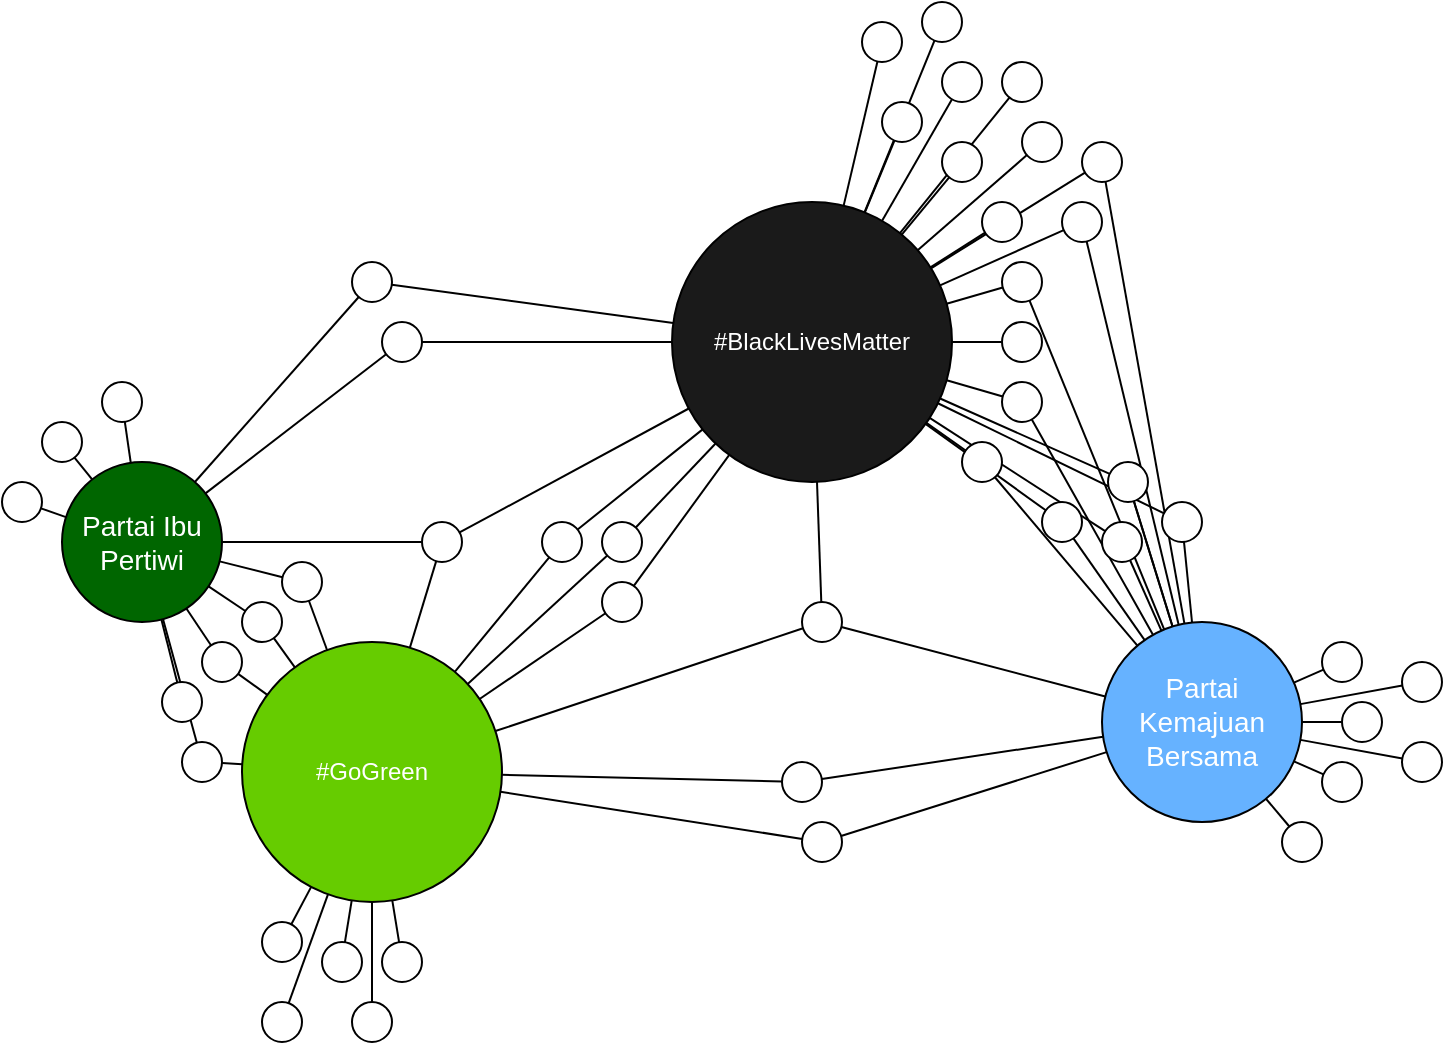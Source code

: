 <mxfile version="13.6.4" type="device"><diagram id="z-WrJVl-B2EM4pghgglD" name="Page-1"><mxGraphModel dx="1221" dy="742" grid="1" gridSize="10" guides="1" tooltips="1" connect="1" arrows="1" fold="1" page="1" pageScale="1" pageWidth="850" pageHeight="1100" math="0" shadow="0"><root><mxCell id="0"/><mxCell id="1" parent="0"/><mxCell id="Z5j9bU5XBz9wau2vtjXD-101" value="" style="endArrow=none;html=1;fontColor=#FFFFFF;fontStyle=1;" edge="1" parent="1" source="Z5j9bU5XBz9wau2vtjXD-95" target="Z5j9bU5XBz9wau2vtjXD-28"><mxGeometry width="50" height="50" relative="1" as="geometry"><mxPoint x="209.991" y="430.416" as="sourcePoint"/><mxPoint x="220.112" y="431.183" as="targetPoint"/></mxGeometry></mxCell><mxCell id="Z5j9bU5XBz9wau2vtjXD-78" value="" style="endArrow=none;html=1;fontColor=#FFFFFF;" edge="1" parent="1" source="Z5j9bU5XBz9wau2vtjXD-65" target="Z5j9bU5XBz9wau2vtjXD-1"><mxGeometry width="50" height="50" relative="1" as="geometry"><mxPoint x="710" y="270" as="sourcePoint"/><mxPoint x="760" y="220" as="targetPoint"/></mxGeometry></mxCell><mxCell id="Z5j9bU5XBz9wau2vtjXD-72" value="" style="endArrow=none;html=1;fontColor=#FFFFFF;fontStyle=1" edge="1" parent="1" source="Z5j9bU5XBz9wau2vtjXD-29" target="Z5j9bU5XBz9wau2vtjXD-70"><mxGeometry width="50" height="50" relative="1" as="geometry"><mxPoint x="426.097" y="322.074" as="sourcePoint"/><mxPoint x="462.199" y="275.39" as="targetPoint"/></mxGeometry></mxCell><mxCell id="Z5j9bU5XBz9wau2vtjXD-67" value="" style="endArrow=none;html=1;fontColor=#FFFFFF;" edge="1" parent="1" source="Z5j9bU5XBz9wau2vtjXD-1" target="Z5j9bU5XBz9wau2vtjXD-50"><mxGeometry width="50" height="50" relative="1" as="geometry"><mxPoint x="720" y="230" as="sourcePoint"/><mxPoint x="770" y="180" as="targetPoint"/></mxGeometry></mxCell><mxCell id="Z5j9bU5XBz9wau2vtjXD-48" value="" style="endArrow=none;html=1;fontColor=#FFFFFF;" edge="1" parent="1" source="Z5j9bU5XBz9wau2vtjXD-1" target="Z5j9bU5XBz9wau2vtjXD-47"><mxGeometry width="50" height="50" relative="1" as="geometry"><mxPoint x="568.982" y="248.396" as="sourcePoint"/><mxPoint x="653.862" y="285.939" as="targetPoint"/></mxGeometry></mxCell><mxCell id="Z5j9bU5XBz9wau2vtjXD-46" value="" style="endArrow=none;html=1;fontColor=#FFFFFF;" edge="1" parent="1" source="Z5j9bU5XBz9wau2vtjXD-17" target="Z5j9bU5XBz9wau2vtjXD-27"><mxGeometry width="50" height="50" relative="1" as="geometry"><mxPoint x="730" y="230" as="sourcePoint"/><mxPoint x="780" y="180" as="targetPoint"/></mxGeometry></mxCell><mxCell id="Z5j9bU5XBz9wau2vtjXD-45" value="" style="endArrow=none;html=1;fontColor=#FFFFFF;" edge="1" parent="1" source="Z5j9bU5XBz9wau2vtjXD-21" target="Z5j9bU5XBz9wau2vtjXD-27"><mxGeometry width="50" height="50" relative="1" as="geometry"><mxPoint x="690" y="250" as="sourcePoint"/><mxPoint x="740" y="200" as="targetPoint"/></mxGeometry></mxCell><mxCell id="Z5j9bU5XBz9wau2vtjXD-43" value="" style="endArrow=none;html=1;fontColor=#FFFFFF;" edge="1" parent="1" source="Z5j9bU5XBz9wau2vtjXD-39" target="Z5j9bU5XBz9wau2vtjXD-27"><mxGeometry width="50" height="50" relative="1" as="geometry"><mxPoint x="653.786" y="299.255" as="sourcePoint"/><mxPoint x="680.769" y="363.846" as="targetPoint"/></mxGeometry></mxCell><mxCell id="Z5j9bU5XBz9wau2vtjXD-26" value="" style="endArrow=none;html=1;fontColor=#FFFFFF;" edge="1" parent="1" source="Z5j9bU5XBz9wau2vtjXD-1" target="Z5j9bU5XBz9wau2vtjXD-25"><mxGeometry width="50" height="50" relative="1" as="geometry"><mxPoint x="520.862" y="151.821" as="sourcePoint"/><mxPoint x="537.732" y="79.74" as="targetPoint"/></mxGeometry></mxCell><mxCell id="Z5j9bU5XBz9wau2vtjXD-22" value="" style="endArrow=none;html=1;fontColor=#FFFFFF;" edge="1" parent="1" source="Z5j9bU5XBz9wau2vtjXD-1" target="Z5j9bU5XBz9wau2vtjXD-21"><mxGeometry width="50" height="50" relative="1" as="geometry"><mxPoint x="548.978" y="165.539" as="sourcePoint"/><mxPoint x="603.724" y="97.785" as="targetPoint"/></mxGeometry></mxCell><mxCell id="Z5j9bU5XBz9wau2vtjXD-20" value="" style="endArrow=none;html=1;fontColor=#FFFFFF;" edge="1" parent="1" source="Z5j9bU5XBz9wau2vtjXD-1" target="Z5j9bU5XBz9wau2vtjXD-19"><mxGeometry width="50" height="50" relative="1" as="geometry"><mxPoint x="549.813" y="166.225" as="sourcePoint"/><mxPoint x="573.593" y="137.678" as="targetPoint"/></mxGeometry></mxCell><mxCell id="Z5j9bU5XBz9wau2vtjXD-1" value="#BlackLivesMatter" style="ellipse;whiteSpace=wrap;html=1;aspect=fixed;fontColor=#FFFFFF;fillColor=#1A1A1A;" vertex="1" parent="1"><mxGeometry x="425" y="140" width="140" height="140" as="geometry"/></mxCell><mxCell id="Z5j9bU5XBz9wau2vtjXD-2" value="" style="ellipse;whiteSpace=wrap;html=1;aspect=fixed;fontColor=#FFFFFF;fillColor=#FFFFFF;" vertex="1" parent="1"><mxGeometry x="530" y="90" width="20" height="20" as="geometry"/></mxCell><mxCell id="Z5j9bU5XBz9wau2vtjXD-5" value="" style="endArrow=none;html=1;fontColor=#FFFFFF;" edge="1" parent="1" source="Z5j9bU5XBz9wau2vtjXD-1" target="Z5j9bU5XBz9wau2vtjXD-2"><mxGeometry width="50" height="50" relative="1" as="geometry"><mxPoint x="170" y="240" as="sourcePoint"/><mxPoint x="220" y="190" as="targetPoint"/></mxGeometry></mxCell><mxCell id="Z5j9bU5XBz9wau2vtjXD-7" value="" style="ellipse;whiteSpace=wrap;html=1;aspect=fixed;fontColor=#FFFFFF;fillColor=#FFFFFF;" vertex="1" parent="1"><mxGeometry x="560" y="110" width="20" height="20" as="geometry"/></mxCell><mxCell id="Z5j9bU5XBz9wau2vtjXD-8" value="" style="endArrow=none;html=1;fontColor=#FFFFFF;" edge="1" parent="1" source="Z5j9bU5XBz9wau2vtjXD-1" target="Z5j9bU5XBz9wau2vtjXD-7"><mxGeometry width="50" height="50" relative="1" as="geometry"><mxPoint x="420" y="120" as="sourcePoint"/><mxPoint x="470" y="70" as="targetPoint"/></mxGeometry></mxCell><mxCell id="Z5j9bU5XBz9wau2vtjXD-9" value="" style="ellipse;whiteSpace=wrap;html=1;aspect=fixed;fontColor=#FFFFFF;fillColor=#FFFFFF;" vertex="1" parent="1"><mxGeometry x="580" y="140" width="20" height="20" as="geometry"/></mxCell><mxCell id="Z5j9bU5XBz9wau2vtjXD-10" value="" style="endArrow=none;html=1;fontColor=#FFFFFF;" edge="1" parent="1" source="Z5j9bU5XBz9wau2vtjXD-1" target="Z5j9bU5XBz9wau2vtjXD-9"><mxGeometry width="50" height="50" relative="1" as="geometry"><mxPoint x="547.0" y="164.0" as="sourcePoint"/><mxPoint x="574.007" y="128.005" as="targetPoint"/></mxGeometry></mxCell><mxCell id="Z5j9bU5XBz9wau2vtjXD-11" value="" style="ellipse;whiteSpace=wrap;html=1;aspect=fixed;fontColor=#FFFFFF;fillColor=#FFFFFF;" vertex="1" parent="1"><mxGeometry x="590" y="170" width="20" height="20" as="geometry"/></mxCell><mxCell id="Z5j9bU5XBz9wau2vtjXD-12" value="" style="endArrow=none;html=1;fontColor=#FFFFFF;" edge="1" parent="1" source="Z5j9bU5XBz9wau2vtjXD-1" target="Z5j9bU5XBz9wau2vtjXD-11"><mxGeometry width="50" height="50" relative="1" as="geometry"><mxPoint x="561.354" y="178.476" as="sourcePoint"/><mxPoint x="591.942" y="155.922" as="targetPoint"/></mxGeometry></mxCell><mxCell id="Z5j9bU5XBz9wau2vtjXD-13" value="" style="ellipse;whiteSpace=wrap;html=1;aspect=fixed;fontColor=#FFFFFF;fillColor=#FFFFFF;" vertex="1" parent="1"><mxGeometry x="560" y="70" width="20" height="20" as="geometry"/></mxCell><mxCell id="Z5j9bU5XBz9wau2vtjXD-14" value="" style="endArrow=none;html=1;fontColor=#FFFFFF;" edge="1" parent="1" source="Z5j9bU5XBz9wau2vtjXD-1" target="Z5j9bU5XBz9wau2vtjXD-13"><mxGeometry width="50" height="50" relative="1" as="geometry"><mxPoint x="531.504" y="155.212" as="sourcePoint"/><mxPoint x="546.236" y="119.265" as="targetPoint"/></mxGeometry></mxCell><mxCell id="Z5j9bU5XBz9wau2vtjXD-15" value="" style="ellipse;whiteSpace=wrap;html=1;aspect=fixed;fontColor=#FFFFFF;fillColor=#FFFFFF;" vertex="1" parent="1"><mxGeometry x="600" y="100" width="20" height="20" as="geometry"/></mxCell><mxCell id="Z5j9bU5XBz9wau2vtjXD-16" value="" style="endArrow=none;html=1;fontColor=#FFFFFF;" edge="1" parent="1" source="Z5j9bU5XBz9wau2vtjXD-1" target="Z5j9bU5XBz9wau2vtjXD-15"><mxGeometry width="50" height="50" relative="1" as="geometry"><mxPoint x="549.813" y="166.225" as="sourcePoint"/><mxPoint x="573.593" y="137.678" as="targetPoint"/></mxGeometry></mxCell><mxCell id="Z5j9bU5XBz9wau2vtjXD-17" value="" style="ellipse;whiteSpace=wrap;html=1;aspect=fixed;fontColor=#FFFFFF;fillColor=#FFFFFF;" vertex="1" parent="1"><mxGeometry x="620" y="140" width="20" height="20" as="geometry"/></mxCell><mxCell id="Z5j9bU5XBz9wau2vtjXD-18" value="" style="endArrow=none;html=1;fontColor=#FFFFFF;" edge="1" parent="1" source="Z5j9bU5XBz9wau2vtjXD-1" target="Z5j9bU5XBz9wau2vtjXD-17"><mxGeometry width="50" height="50" relative="1" as="geometry"><mxPoint x="557.889" y="174.144" as="sourcePoint"/><mxPoint x="612.458" y="126.566" as="targetPoint"/></mxGeometry></mxCell><mxCell id="Z5j9bU5XBz9wau2vtjXD-19" value="" style="ellipse;whiteSpace=wrap;html=1;aspect=fixed;fontColor=#FFFFFF;fillColor=#FFFFFF;" vertex="1" parent="1"><mxGeometry x="590" y="70" width="20" height="20" as="geometry"/></mxCell><mxCell id="Z5j9bU5XBz9wau2vtjXD-21" value="" style="ellipse;whiteSpace=wrap;html=1;aspect=fixed;fontColor=#FFFFFF;fillColor=#FFFFFF;" vertex="1" parent="1"><mxGeometry x="630" y="110" width="20" height="20" as="geometry"/></mxCell><mxCell id="Z5j9bU5XBz9wau2vtjXD-23" value="" style="ellipse;whiteSpace=wrap;html=1;aspect=fixed;fontColor=#FFFFFF;fillColor=#FFFFFF;" vertex="1" parent="1"><mxGeometry x="520" y="50" width="20" height="20" as="geometry"/></mxCell><mxCell id="Z5j9bU5XBz9wau2vtjXD-24" value="" style="endArrow=none;html=1;fontColor=#FFFFFF;" edge="1" parent="1" source="Z5j9bU5XBz9wau2vtjXD-1" target="Z5j9bU5XBz9wau2vtjXD-23"><mxGeometry width="50" height="50" relative="1" as="geometry"><mxPoint x="531.504" y="155.212" as="sourcePoint"/><mxPoint x="546.236" y="119.265" as="targetPoint"/></mxGeometry></mxCell><mxCell id="Z5j9bU5XBz9wau2vtjXD-25" value="" style="ellipse;whiteSpace=wrap;html=1;aspect=fixed;fontColor=#FFFFFF;fillColor=#FFFFFF;" vertex="1" parent="1"><mxGeometry x="550" y="40" width="20" height="20" as="geometry"/></mxCell><mxCell id="Z5j9bU5XBz9wau2vtjXD-27" value="&lt;font style=&quot;font-size: 14px&quot;&gt;Partai Kemajuan Bersama&lt;/font&gt;" style="ellipse;whiteSpace=wrap;html=1;aspect=fixed;fontColor=#FFFFFF;fillColor=#66B2FF;" vertex="1" parent="1"><mxGeometry x="640" y="350" width="100" height="100" as="geometry"/></mxCell><mxCell id="Z5j9bU5XBz9wau2vtjXD-28" value="&lt;font style=&quot;font-size: 14px&quot;&gt;Partai Ibu Pertiwi&lt;/font&gt;" style="ellipse;whiteSpace=wrap;html=1;aspect=fixed;fontColor=#FFFFFF;fillColor=#006600;" vertex="1" parent="1"><mxGeometry x="120" y="270" width="80" height="80" as="geometry"/></mxCell><mxCell id="Z5j9bU5XBz9wau2vtjXD-29" value="#GoGreen" style="ellipse;whiteSpace=wrap;html=1;aspect=fixed;fontColor=#FFFFFF;fillColor=#66CC00;" vertex="1" parent="1"><mxGeometry x="210" y="360" width="130" height="130" as="geometry"/></mxCell><mxCell id="Z5j9bU5XBz9wau2vtjXD-30" value="" style="ellipse;whiteSpace=wrap;html=1;aspect=fixed;fontColor=#FFFFFF;fillColor=#FFFFFF;" vertex="1" parent="1"><mxGeometry x="590" y="200" width="20" height="20" as="geometry"/></mxCell><mxCell id="Z5j9bU5XBz9wau2vtjXD-32" value="" style="endArrow=none;html=1;fontColor=#FFFFFF;" edge="1" parent="1" source="Z5j9bU5XBz9wau2vtjXD-1" target="Z5j9bU5XBz9wau2vtjXD-30"><mxGeometry width="50" height="50" relative="1" as="geometry"><mxPoint x="568.984" y="191.61" as="sourcePoint"/><mxPoint x="630.862" y="164.061" as="targetPoint"/></mxGeometry></mxCell><mxCell id="Z5j9bU5XBz9wau2vtjXD-33" value="" style="ellipse;whiteSpace=wrap;html=1;aspect=fixed;fontColor=#FFFFFF;fillColor=#FFFFFF;" vertex="1" parent="1"><mxGeometry x="590" y="230" width="20" height="20" as="geometry"/></mxCell><mxCell id="Z5j9bU5XBz9wau2vtjXD-34" value="" style="endArrow=none;html=1;fontColor=#FFFFFF;" edge="1" parent="1" source="Z5j9bU5XBz9wau2vtjXD-1" target="Z5j9bU5XBz9wau2vtjXD-33"><mxGeometry width="50" height="50" relative="1" as="geometry"><mxPoint x="572.395" y="201.082" as="sourcePoint"/><mxPoint x="600.385" y="192.747" as="targetPoint"/></mxGeometry></mxCell><mxCell id="Z5j9bU5XBz9wau2vtjXD-35" value="" style="endArrow=none;html=1;fontColor=#FFFFFF;" edge="1" parent="1" source="Z5j9bU5XBz9wau2vtjXD-27" target="Z5j9bU5XBz9wau2vtjXD-33"><mxGeometry width="50" height="50" relative="1" as="geometry"><mxPoint x="572.395" y="238.918" as="sourcePoint"/><mxPoint x="600.385" y="247.253" as="targetPoint"/></mxGeometry></mxCell><mxCell id="Z5j9bU5XBz9wau2vtjXD-36" value="" style="ellipse;whiteSpace=wrap;html=1;aspect=fixed;fontColor=#FFFFFF;fillColor=#FFFFFF;" vertex="1" parent="1"><mxGeometry x="570" y="260" width="20" height="20" as="geometry"/></mxCell><mxCell id="Z5j9bU5XBz9wau2vtjXD-37" value="" style="endArrow=none;html=1;fontColor=#FFFFFF;" edge="1" parent="1" source="Z5j9bU5XBz9wau2vtjXD-1" target="Z5j9bU5XBz9wau2vtjXD-36"><mxGeometry width="50" height="50" relative="1" as="geometry"><mxPoint x="572.395" y="238.918" as="sourcePoint"/><mxPoint x="600.385" y="247.253" as="targetPoint"/></mxGeometry></mxCell><mxCell id="Z5j9bU5XBz9wau2vtjXD-38" value="" style="endArrow=none;html=1;fontColor=#FFFFFF;" edge="1" parent="1" source="Z5j9bU5XBz9wau2vtjXD-36" target="Z5j9bU5XBz9wau2vtjXD-27"><mxGeometry width="50" height="50" relative="1" as="geometry"><mxPoint x="570" y="300" as="sourcePoint"/><mxPoint x="581.83" y="274.233" as="targetPoint"/></mxGeometry></mxCell><mxCell id="Z5j9bU5XBz9wau2vtjXD-40" value="" style="endArrow=none;html=1;fontColor=#FFFFFF;" edge="1" parent="1" source="Z5j9bU5XBz9wau2vtjXD-1" target="Z5j9bU5XBz9wau2vtjXD-39"><mxGeometry width="50" height="50" relative="1" as="geometry"><mxPoint x="440" y="400" as="sourcePoint"/><mxPoint x="490" y="350" as="targetPoint"/></mxGeometry></mxCell><mxCell id="Z5j9bU5XBz9wau2vtjXD-42" value="" style="endArrow=none;html=1;fontColor=#FFFFFF;" edge="1" parent="1" source="Z5j9bU5XBz9wau2vtjXD-39" target="Z5j9bU5XBz9wau2vtjXD-27"><mxGeometry width="50" height="50" relative="1" as="geometry"><mxPoint x="710" y="330" as="sourcePoint"/><mxPoint x="760" y="280" as="targetPoint"/></mxGeometry></mxCell><mxCell id="Z5j9bU5XBz9wau2vtjXD-39" value="" style="ellipse;whiteSpace=wrap;html=1;aspect=fixed;fontColor=#FFFFFF;fillColor=#FFFFFF;" vertex="1" parent="1"><mxGeometry x="643" y="270" width="20" height="20" as="geometry"/></mxCell><mxCell id="Z5j9bU5XBz9wau2vtjXD-44" value="" style="endArrow=none;html=1;fontColor=#FFFFFF;" edge="1" parent="1" source="Z5j9bU5XBz9wau2vtjXD-11" target="Z5j9bU5XBz9wau2vtjXD-27"><mxGeometry width="50" height="50" relative="1" as="geometry"><mxPoint x="603.783" y="189.257" as="sourcePoint"/><mxPoint x="671.068" y="353.723" as="targetPoint"/></mxGeometry></mxCell><mxCell id="Z5j9bU5XBz9wau2vtjXD-47" value="" style="ellipse;whiteSpace=wrap;html=1;aspect=fixed;fontColor=#FFFFFF;fillColor=#FFFFFF;" vertex="1" parent="1"><mxGeometry x="610" y="290" width="20" height="20" as="geometry"/></mxCell><mxCell id="Z5j9bU5XBz9wau2vtjXD-49" value="" style="endArrow=none;html=1;fontColor=#FFFFFF;" edge="1" parent="1" source="Z5j9bU5XBz9wau2vtjXD-47" target="Z5j9bU5XBz9wau2vtjXD-27"><mxGeometry width="50" height="50" relative="1" as="geometry"><mxPoint x="561.961" y="260.687" as="sourcePoint"/><mxPoint x="621.885" y="304.157" as="targetPoint"/></mxGeometry></mxCell><mxCell id="Z5j9bU5XBz9wau2vtjXD-50" value="" style="ellipse;whiteSpace=wrap;html=1;aspect=fixed;fontColor=#FFFFFF;fillColor=#FFFFFF;" vertex="1" parent="1"><mxGeometry x="640" y="300" width="20" height="20" as="geometry"/></mxCell><mxCell id="Z5j9bU5XBz9wau2vtjXD-51" value="" style="endArrow=none;html=1;fontColor=#FFFFFF;" edge="1" parent="1" source="Z5j9bU5XBz9wau2vtjXD-50" target="Z5j9bU5XBz9wau2vtjXD-27"><mxGeometry width="50" height="50" relative="1" as="geometry"><mxPoint x="651.748" y="139.846" as="sourcePoint"/><mxPoint x="691.21" y="360.779" as="targetPoint"/></mxGeometry></mxCell><mxCell id="Z5j9bU5XBz9wau2vtjXD-53" value="" style="ellipse;whiteSpace=wrap;html=1;aspect=fixed;fontColor=#FFFFFF;fillColor=#FFFFFF;" vertex="1" parent="1"><mxGeometry x="750" y="360" width="20" height="20" as="geometry"/></mxCell><mxCell id="Z5j9bU5XBz9wau2vtjXD-54" value="" style="ellipse;whiteSpace=wrap;html=1;aspect=fixed;fontColor=#FFFFFF;fillColor=#FFFFFF;" vertex="1" parent="1"><mxGeometry x="760" y="390" width="20" height="20" as="geometry"/></mxCell><mxCell id="Z5j9bU5XBz9wau2vtjXD-55" value="" style="ellipse;whiteSpace=wrap;html=1;aspect=fixed;fontColor=#FFFFFF;fillColor=#FFFFFF;" vertex="1" parent="1"><mxGeometry x="750" y="420" width="20" height="20" as="geometry"/></mxCell><mxCell id="Z5j9bU5XBz9wau2vtjXD-56" value="" style="ellipse;whiteSpace=wrap;html=1;aspect=fixed;fontColor=#FFFFFF;fillColor=#FFFFFF;" vertex="1" parent="1"><mxGeometry x="730" y="450" width="20" height="20" as="geometry"/></mxCell><mxCell id="Z5j9bU5XBz9wau2vtjXD-57" value="" style="ellipse;whiteSpace=wrap;html=1;aspect=fixed;fontColor=#FFFFFF;fillColor=#FFFFFF;" vertex="1" parent="1"><mxGeometry x="790" y="370" width="20" height="20" as="geometry"/></mxCell><mxCell id="Z5j9bU5XBz9wau2vtjXD-58" value="" style="ellipse;whiteSpace=wrap;html=1;aspect=fixed;fontColor=#FFFFFF;fillColor=#FFFFFF;" vertex="1" parent="1"><mxGeometry x="790" y="410" width="20" height="20" as="geometry"/></mxCell><mxCell id="Z5j9bU5XBz9wau2vtjXD-59" value="" style="endArrow=none;html=1;fontColor=#FFFFFF;" edge="1" parent="1" source="Z5j9bU5XBz9wau2vtjXD-53" target="Z5j9bU5XBz9wau2vtjXD-27"><mxGeometry width="50" height="50" relative="1" as="geometry"><mxPoint x="743.568" y="357.657" as="sourcePoint"/><mxPoint x="732.009" y="371.589" as="targetPoint"/></mxGeometry></mxCell><mxCell id="Z5j9bU5XBz9wau2vtjXD-60" value="" style="endArrow=none;html=1;fontColor=#FFFFFF;" edge="1" parent="1" source="Z5j9bU5XBz9wau2vtjXD-54" target="Z5j9bU5XBz9wau2vtjXD-27"><mxGeometry width="50" height="50" relative="1" as="geometry"><mxPoint x="743.568" y="357.657" as="sourcePoint"/><mxPoint x="732.009" y="371.589" as="targetPoint"/></mxGeometry></mxCell><mxCell id="Z5j9bU5XBz9wau2vtjXD-61" value="" style="endArrow=none;html=1;fontColor=#FFFFFF;" edge="1" parent="1" source="Z5j9bU5XBz9wau2vtjXD-55" target="Z5j9bU5XBz9wau2vtjXD-27"><mxGeometry width="50" height="50" relative="1" as="geometry"><mxPoint x="770" y="410.0" as="sourcePoint"/><mxPoint x="750" y="410.0" as="targetPoint"/></mxGeometry></mxCell><mxCell id="Z5j9bU5XBz9wau2vtjXD-62" value="" style="endArrow=none;html=1;fontColor=#FFFFFF;" edge="1" parent="1" source="Z5j9bU5XBz9wau2vtjXD-56" target="Z5j9bU5XBz9wau2vtjXD-27"><mxGeometry width="50" height="50" relative="1" as="geometry"><mxPoint x="760.809" y="436.061" as="sourcePoint"/><mxPoint x="745.957" y="429.696" as="targetPoint"/></mxGeometry></mxCell><mxCell id="Z5j9bU5XBz9wau2vtjXD-63" value="" style="endArrow=none;html=1;fontColor=#FFFFFF;" edge="1" parent="1" source="Z5j9bU5XBz9wau2vtjXD-58" target="Z5j9bU5XBz9wau2vtjXD-27"><mxGeometry width="50" height="50" relative="1" as="geometry"><mxPoint x="743.568" y="462.343" as="sourcePoint"/><mxPoint x="732.009" y="448.411" as="targetPoint"/></mxGeometry></mxCell><mxCell id="Z5j9bU5XBz9wau2vtjXD-64" value="" style="endArrow=none;html=1;fontColor=#FFFFFF;" edge="1" parent="1" source="Z5j9bU5XBz9wau2vtjXD-57" target="Z5j9bU5XBz9wau2vtjXD-27"><mxGeometry width="50" height="50" relative="1" as="geometry"><mxPoint x="800.159" y="428.223" as="sourcePoint"/><mxPoint x="749.193" y="418.944" as="targetPoint"/></mxGeometry></mxCell><mxCell id="Z5j9bU5XBz9wau2vtjXD-65" value="" style="ellipse;whiteSpace=wrap;html=1;aspect=fixed;fontColor=#FFFFFF;fillColor=#FFFFFF;" vertex="1" parent="1"><mxGeometry x="670" y="290" width="20" height="20" as="geometry"/></mxCell><mxCell id="Z5j9bU5XBz9wau2vtjXD-66" value="" style="endArrow=none;html=1;fontColor=#FFFFFF;" edge="1" parent="1" source="Z5j9bU5XBz9wau2vtjXD-27" target="Z5j9bU5XBz9wau2vtjXD-65"><mxGeometry width="50" height="50" relative="1" as="geometry"><mxPoint x="710" y="240" as="sourcePoint"/><mxPoint x="760" y="190" as="targetPoint"/></mxGeometry></mxCell><mxCell id="Z5j9bU5XBz9wau2vtjXD-68" value="" style="ellipse;whiteSpace=wrap;html=1;aspect=fixed;fontColor=#FFFFFF;fillColor=#FFFFFF;" vertex="1" parent="1"><mxGeometry x="360" y="300" width="20" height="20" as="geometry"/></mxCell><mxCell id="Z5j9bU5XBz9wau2vtjXD-69" value="" style="ellipse;whiteSpace=wrap;html=1;aspect=fixed;fontColor=#FFFFFF;fillColor=#FFFFFF;direction=south;" vertex="1" parent="1"><mxGeometry x="390" y="330" width="20" height="20" as="geometry"/></mxCell><mxCell id="Z5j9bU5XBz9wau2vtjXD-70" value="" style="ellipse;whiteSpace=wrap;html=1;aspect=fixed;fontColor=#FFFFFF;fillColor=#FFFFFF;" vertex="1" parent="1"><mxGeometry x="390" y="300" width="20" height="20" as="geometry"/></mxCell><mxCell id="Z5j9bU5XBz9wau2vtjXD-71" value="" style="endArrow=none;html=1;fontColor=#FFFFFF;" edge="1" parent="1" source="Z5j9bU5XBz9wau2vtjXD-70" target="Z5j9bU5XBz9wau2vtjXD-1"><mxGeometry width="50" height="50" relative="1" as="geometry"><mxPoint x="520.829" y="151.813" as="sourcePoint"/><mxPoint x="537.728" y="79.738" as="targetPoint"/></mxGeometry></mxCell><mxCell id="Z5j9bU5XBz9wau2vtjXD-73" value="" style="endArrow=none;html=1;fontColor=#FFFFFF;fontStyle=1" edge="1" parent="1" source="Z5j9bU5XBz9wau2vtjXD-29" target="Z5j9bU5XBz9wau2vtjXD-69"><mxGeometry width="50" height="50" relative="1" as="geometry"><mxPoint x="336.344" y="395.141" as="sourcePoint"/><mxPoint x="412.106" y="336.139" as="targetPoint"/></mxGeometry></mxCell><mxCell id="Z5j9bU5XBz9wau2vtjXD-74" value="" style="endArrow=none;html=1;fontColor=#FFFFFF;fontStyle=1" edge="1" parent="1" source="Z5j9bU5XBz9wau2vtjXD-1" target="Z5j9bU5XBz9wau2vtjXD-69"><mxGeometry width="50" height="50" relative="1" as="geometry"><mxPoint x="338.786" y="398.502" as="sourcePoint"/><mxPoint x="401.731" y="355.623" as="targetPoint"/></mxGeometry></mxCell><mxCell id="Z5j9bU5XBz9wau2vtjXD-75" value="" style="endArrow=none;html=1;fontColor=#FFFFFF;fontStyle=1;" edge="1" parent="1" source="Z5j9bU5XBz9wau2vtjXD-68" target="Z5j9bU5XBz9wau2vtjXD-29"><mxGeometry width="50" height="50" relative="1" as="geometry"><mxPoint x="463.874" y="276.645" as="sourcePoint"/><mxPoint x="415.9" y="341.926" as="targetPoint"/></mxGeometry></mxCell><mxCell id="Z5j9bU5XBz9wau2vtjXD-77" value="" style="endArrow=none;html=1;fontColor=#FFFFFF;fontStyle=1;" edge="1" parent="1" source="Z5j9bU5XBz9wau2vtjXD-1" target="Z5j9bU5XBz9wau2vtjXD-68"><mxGeometry width="50" height="50" relative="1" as="geometry"><mxPoint x="373.608" y="327.69" as="sourcePoint"/><mxPoint x="326.397" y="384.887" as="targetPoint"/></mxGeometry></mxCell><mxCell id="Z5j9bU5XBz9wau2vtjXD-79" value="" style="ellipse;whiteSpace=wrap;html=1;aspect=fixed;fontColor=#FFFFFF;fillColor=#FFFFFF;" vertex="1" parent="1"><mxGeometry x="250" y="510" width="20" height="20" as="geometry"/></mxCell><mxCell id="Z5j9bU5XBz9wau2vtjXD-80" value="" style="ellipse;whiteSpace=wrap;html=1;aspect=fixed;fontColor=#FFFFFF;fillColor=#FFFFFF;" vertex="1" parent="1"><mxGeometry x="280" y="510" width="20" height="20" as="geometry"/></mxCell><mxCell id="Z5j9bU5XBz9wau2vtjXD-81" value="" style="ellipse;whiteSpace=wrap;html=1;aspect=fixed;fontColor=#FFFFFF;fillColor=#FFFFFF;" vertex="1" parent="1"><mxGeometry x="265" y="540" width="20" height="20" as="geometry"/></mxCell><mxCell id="Z5j9bU5XBz9wau2vtjXD-82" value="" style="ellipse;whiteSpace=wrap;html=1;aspect=fixed;fontColor=#FFFFFF;fillColor=#FFFFFF;" vertex="1" parent="1"><mxGeometry x="220" y="540" width="20" height="20" as="geometry"/></mxCell><mxCell id="Z5j9bU5XBz9wau2vtjXD-83" value="" style="ellipse;whiteSpace=wrap;html=1;aspect=fixed;fontColor=#FFFFFF;fillColor=#FFFFFF;" vertex="1" parent="1"><mxGeometry x="220" y="500" width="20" height="20" as="geometry"/></mxCell><mxCell id="Z5j9bU5XBz9wau2vtjXD-84" value="" style="endArrow=none;html=1;fontColor=#FFFFFF;" edge="1" parent="1" source="Z5j9bU5XBz9wau2vtjXD-83" target="Z5j9bU5XBz9wau2vtjXD-29"><mxGeometry width="50" height="50" relative="1" as="geometry"><mxPoint x="80" y="500" as="sourcePoint"/><mxPoint x="130" y="450" as="targetPoint"/></mxGeometry></mxCell><mxCell id="Z5j9bU5XBz9wau2vtjXD-85" value="" style="endArrow=none;html=1;fontColor=#FFFFFF;" edge="1" parent="1" source="Z5j9bU5XBz9wau2vtjXD-82" target="Z5j9bU5XBz9wau2vtjXD-29"><mxGeometry width="50" height="50" relative="1" as="geometry"><mxPoint x="244.58" y="511.11" as="sourcePoint"/><mxPoint x="254.587" y="492.446" as="targetPoint"/></mxGeometry></mxCell><mxCell id="Z5j9bU5XBz9wau2vtjXD-86" value="" style="endArrow=none;html=1;fontColor=#FFFFFF;" edge="1" parent="1" source="Z5j9bU5XBz9wau2vtjXD-79" target="Z5j9bU5XBz9wau2vtjXD-29"><mxGeometry width="50" height="50" relative="1" as="geometry"><mxPoint x="243.59" y="540.667" as="sourcePoint"/><mxPoint x="261.314" y="495.531" as="targetPoint"/></mxGeometry></mxCell><mxCell id="Z5j9bU5XBz9wau2vtjXD-87" value="" style="endArrow=none;html=1;fontColor=#FFFFFF;" edge="1" parent="1" source="Z5j9bU5XBz9wau2vtjXD-80" target="Z5j9bU5XBz9wau2vtjXD-29"><mxGeometry width="50" height="50" relative="1" as="geometry"><mxPoint x="271.376" y="520.095" as="sourcePoint"/><mxPoint x="274.862" y="499.205" as="targetPoint"/></mxGeometry></mxCell><mxCell id="Z5j9bU5XBz9wau2vtjXD-88" value="" style="endArrow=none;html=1;fontColor=#FFFFFF;" edge="1" parent="1" source="Z5j9bU5XBz9wau2vtjXD-81" target="Z5j9bU5XBz9wau2vtjXD-29"><mxGeometry width="50" height="50" relative="1" as="geometry"><mxPoint x="298.624" y="520.095" as="sourcePoint"/><mxPoint x="295.138" y="499.205" as="targetPoint"/></mxGeometry></mxCell><mxCell id="Z5j9bU5XBz9wau2vtjXD-91" value="" style="ellipse;whiteSpace=wrap;html=1;aspect=fixed;fontColor=#FFFFFF;fillColor=#FFFFFF;" vertex="1" parent="1"><mxGeometry x="190" y="360" width="20" height="20" as="geometry"/></mxCell><mxCell id="Z5j9bU5XBz9wau2vtjXD-92" value="" style="ellipse;whiteSpace=wrap;html=1;aspect=fixed;fontColor=#FFFFFF;fillColor=#FFFFFF;" vertex="1" parent="1"><mxGeometry x="210" y="340" width="20" height="20" as="geometry"/></mxCell><mxCell id="Z5j9bU5XBz9wau2vtjXD-93" value="" style="ellipse;whiteSpace=wrap;html=1;aspect=fixed;fontColor=#FFFFFF;fillColor=#FFFFFF;" vertex="1" parent="1"><mxGeometry x="230" y="320" width="20" height="20" as="geometry"/></mxCell><mxCell id="Z5j9bU5XBz9wau2vtjXD-94" value="" style="ellipse;whiteSpace=wrap;html=1;aspect=fixed;fontColor=#FFFFFF;fillColor=#FFFFFF;direction=south;" vertex="1" parent="1"><mxGeometry x="170" y="380" width="20" height="20" as="geometry"/></mxCell><mxCell id="Z5j9bU5XBz9wau2vtjXD-95" value="" style="ellipse;whiteSpace=wrap;html=1;aspect=fixed;fontColor=#FFFFFF;fillColor=#FFFFFF;" vertex="1" parent="1"><mxGeometry x="180" y="410" width="20" height="20" as="geometry"/></mxCell><mxCell id="Z5j9bU5XBz9wau2vtjXD-96" value="" style="endArrow=none;html=1;fontColor=#FFFFFF;fontStyle=1;" edge="1" parent="1" source="Z5j9bU5XBz9wau2vtjXD-93" target="Z5j9bU5XBz9wau2vtjXD-28"><mxGeometry width="50" height="50" relative="1" as="geometry"><mxPoint x="373.608" y="327.69" as="sourcePoint"/><mxPoint x="326.397" y="384.887" as="targetPoint"/></mxGeometry></mxCell><mxCell id="Z5j9bU5XBz9wau2vtjXD-97" value="" style="endArrow=none;html=1;fontColor=#FFFFFF;fontStyle=1;" edge="1" parent="1" source="Z5j9bU5XBz9wau2vtjXD-92" target="Z5j9bU5XBz9wau2vtjXD-28"><mxGeometry width="50" height="50" relative="1" as="geometry"><mxPoint x="240.287" y="337.621" as="sourcePoint"/><mxPoint x="208.899" y="329.32" as="targetPoint"/></mxGeometry></mxCell><mxCell id="Z5j9bU5XBz9wau2vtjXD-98" value="" style="endArrow=none;html=1;fontColor=#FFFFFF;fontStyle=1;" edge="1" parent="1" source="Z5j9bU5XBz9wau2vtjXD-91" target="Z5j9bU5XBz9wau2vtjXD-28"><mxGeometry width="50" height="50" relative="1" as="geometry"><mxPoint x="221.64" y="354.513" as="sourcePoint"/><mxPoint x="203.282" y="342.188" as="targetPoint"/></mxGeometry></mxCell><mxCell id="Z5j9bU5XBz9wau2vtjXD-99" value="" style="endArrow=none;html=1;fontColor=#FFFFFF;fontStyle=1;" edge="1" parent="1" source="Z5j9bU5XBz9wau2vtjXD-94" target="Z5j9bU5XBz9wau2vtjXD-28"><mxGeometry width="50" height="50" relative="1" as="geometry"><mxPoint x="204.513" y="371.64" as="sourcePoint"/><mxPoint x="192.188" y="353.282" as="targetPoint"/></mxGeometry></mxCell><mxCell id="Z5j9bU5XBz9wau2vtjXD-100" value="" style="endArrow=none;html=1;fontColor=#FFFFFF;fontStyle=1;" edge="1" parent="1" source="Z5j9bU5XBz9wau2vtjXD-95" target="Z5j9bU5XBz9wau2vtjXD-29"><mxGeometry width="50" height="50" relative="1" as="geometry"><mxPoint x="187.621" y="390.287" as="sourcePoint"/><mxPoint x="179.701" y="358.806" as="targetPoint"/></mxGeometry></mxCell><mxCell id="Z5j9bU5XBz9wau2vtjXD-102" value="" style="endArrow=none;html=1;fontColor=#FFFFFF;fontStyle=1;" edge="1" parent="1" source="Z5j9bU5XBz9wau2vtjXD-29" target="Z5j9bU5XBz9wau2vtjXD-91"><mxGeometry width="50" height="50" relative="1" as="geometry"><mxPoint x="197.388" y="420.347" as="sourcePoint"/><mxPoint x="180.525" y="358.591" as="targetPoint"/></mxGeometry></mxCell><mxCell id="Z5j9bU5XBz9wau2vtjXD-103" value="" style="endArrow=none;html=1;fontColor=#FFFFFF;fontStyle=1;" edge="1" parent="1" source="Z5j9bU5XBz9wau2vtjXD-29" target="Z5j9bU5XBz9wau2vtjXD-92"><mxGeometry width="50" height="50" relative="1" as="geometry"><mxPoint x="232.375" y="396.847" as="sourcePoint"/><mxPoint x="218.064" y="385.914" as="targetPoint"/></mxGeometry></mxCell><mxCell id="Z5j9bU5XBz9wau2vtjXD-104" value="" style="endArrow=none;html=1;fontColor=#FFFFFF;fontStyle=1;" edge="1" parent="1" source="Z5j9bU5XBz9wau2vtjXD-29" target="Z5j9bU5XBz9wau2vtjXD-93"><mxGeometry width="50" height="50" relative="1" as="geometry"><mxPoint x="246.847" y="382.375" as="sourcePoint"/><mxPoint x="235.914" y="368.064" as="targetPoint"/></mxGeometry></mxCell><mxCell id="Z5j9bU5XBz9wau2vtjXD-105" value="" style="ellipse;whiteSpace=wrap;html=1;aspect=fixed;fontColor=#FFFFFF;fillColor=#FFFFFF;" vertex="1" parent="1"><mxGeometry x="90" y="280" width="20" height="20" as="geometry"/></mxCell><mxCell id="Z5j9bU5XBz9wau2vtjXD-106" value="" style="endArrow=none;html=1;fontColor=#FFFFFF;fontStyle=1;" edge="1" parent="1" source="Z5j9bU5XBz9wau2vtjXD-28" target="Z5j9bU5XBz9wau2vtjXD-105"><mxGeometry width="50" height="50" relative="1" as="geometry"><mxPoint x="240.287" y="337.621" as="sourcePoint"/><mxPoint x="208.899" y="329.32" as="targetPoint"/></mxGeometry></mxCell><mxCell id="Z5j9bU5XBz9wau2vtjXD-107" value="" style="ellipse;whiteSpace=wrap;html=1;aspect=fixed;fontColor=#FFFFFF;fillColor=#FFFFFF;" vertex="1" parent="1"><mxGeometry x="110" y="250" width="20" height="20" as="geometry"/></mxCell><mxCell id="Z5j9bU5XBz9wau2vtjXD-108" value="" style="endArrow=none;html=1;fontColor=#FFFFFF;fontStyle=1;" edge="1" parent="1" source="Z5j9bU5XBz9wau2vtjXD-28" target="Z5j9bU5XBz9wau2vtjXD-107"><mxGeometry width="50" height="50" relative="1" as="geometry"><mxPoint x="240.287" y="337.621" as="sourcePoint"/><mxPoint x="208.899" y="329.32" as="targetPoint"/></mxGeometry></mxCell><mxCell id="Z5j9bU5XBz9wau2vtjXD-109" value="" style="endArrow=none;html=1;fontColor=#FFFFFF;fontStyle=1;" edge="1" parent="1" source="Z5j9bU5XBz9wau2vtjXD-28" target="Z5j9bU5XBz9wau2vtjXD-110"><mxGeometry width="50" height="50" relative="1" as="geometry"><mxPoint x="200" y="230" as="sourcePoint"/><mxPoint x="160" y="210" as="targetPoint"/></mxGeometry></mxCell><mxCell id="Z5j9bU5XBz9wau2vtjXD-110" value="" style="ellipse;whiteSpace=wrap;html=1;aspect=fixed;fontColor=#FFFFFF;fillColor=#FFFFFF;direction=south;" vertex="1" parent="1"><mxGeometry x="140" y="230" width="20" height="20" as="geometry"/></mxCell><mxCell id="Z5j9bU5XBz9wau2vtjXD-111" value="" style="ellipse;whiteSpace=wrap;html=1;aspect=fixed;fontColor=#FFFFFF;fillColor=#FFFFFF;direction=south;" vertex="1" parent="1"><mxGeometry x="300" y="300" width="20" height="20" as="geometry"/></mxCell><mxCell id="Z5j9bU5XBz9wau2vtjXD-112" value="" style="endArrow=none;html=1;fontColor=#FFFFFF;fontStyle=1;" edge="1" parent="1" source="Z5j9bU5XBz9wau2vtjXD-111" target="Z5j9bU5XBz9wau2vtjXD-28"><mxGeometry width="50" height="50" relative="1" as="geometry"><mxPoint x="164.497" y="280.38" as="sourcePoint"/><mxPoint x="161.414" y="259.899" as="targetPoint"/></mxGeometry></mxCell><mxCell id="Z5j9bU5XBz9wau2vtjXD-114" value="" style="endArrow=none;html=1;fontColor=#FFFFFF;fontStyle=1;" edge="1" parent="1" source="Z5j9bU5XBz9wau2vtjXD-29" target="Z5j9bU5XBz9wau2vtjXD-111"><mxGeometry width="50" height="50" relative="1" as="geometry"><mxPoint x="296.101" y="254.562" as="sourcePoint"/><mxPoint x="205.51" y="301.587" as="targetPoint"/></mxGeometry></mxCell><mxCell id="Z5j9bU5XBz9wau2vtjXD-115" value="" style="endArrow=none;html=1;fontColor=#FFFFFF;fontStyle=1;" edge="1" parent="1" source="Z5j9bU5XBz9wau2vtjXD-1" target="Z5j9bU5XBz9wau2vtjXD-111"><mxGeometry width="50" height="50" relative="1" as="geometry"><mxPoint x="291.772" y="370.354" as="sourcePoint"/><mxPoint x="303.925" y="259.942" as="targetPoint"/></mxGeometry></mxCell><mxCell id="Z5j9bU5XBz9wau2vtjXD-116" value="" style="ellipse;whiteSpace=wrap;html=1;aspect=fixed;fontColor=#FFFFFF;fillColor=#FFFFFF;direction=south;" vertex="1" parent="1"><mxGeometry x="280" y="200" width="20" height="20" as="geometry"/></mxCell><mxCell id="Z5j9bU5XBz9wau2vtjXD-117" value="" style="endArrow=none;html=1;fontColor=#FFFFFF;" edge="1" parent="1" source="Z5j9bU5XBz9wau2vtjXD-28" target="Z5j9bU5XBz9wau2vtjXD-116"><mxGeometry width="50" height="50" relative="1" as="geometry"><mxPoint x="220" y="200" as="sourcePoint"/><mxPoint x="270" y="150" as="targetPoint"/></mxGeometry></mxCell><mxCell id="Z5j9bU5XBz9wau2vtjXD-118" value="" style="endArrow=none;html=1;fontColor=#FFFFFF;" edge="1" parent="1" source="Z5j9bU5XBz9wau2vtjXD-1" target="Z5j9bU5XBz9wau2vtjXD-116"><mxGeometry width="50" height="50" relative="1" as="geometry"><mxPoint x="200.103" y="293.66" as="sourcePoint"/><mxPoint x="277.454" y="226.562" as="targetPoint"/></mxGeometry></mxCell><mxCell id="Z5j9bU5XBz9wau2vtjXD-120" value="" style="ellipse;whiteSpace=wrap;html=1;aspect=fixed;fontColor=#FFFFFF;fillColor=#FFFFFF;direction=south;" vertex="1" parent="1"><mxGeometry x="265" y="170" width="20" height="20" as="geometry"/></mxCell><mxCell id="Z5j9bU5XBz9wau2vtjXD-121" value="" style="endArrow=none;html=1;fontColor=#FFFFFF;" edge="1" parent="1" source="Z5j9bU5XBz9wau2vtjXD-28" target="Z5j9bU5XBz9wau2vtjXD-120"><mxGeometry width="50" height="50" relative="1" as="geometry"><mxPoint x="200" y="180" as="sourcePoint"/><mxPoint x="250" y="130" as="targetPoint"/></mxGeometry></mxCell><mxCell id="Z5j9bU5XBz9wau2vtjXD-122" value="" style="endArrow=none;html=1;fontColor=#FFFFFF;" edge="1" parent="1" source="Z5j9bU5XBz9wau2vtjXD-120" target="Z5j9bU5XBz9wau2vtjXD-1"><mxGeometry width="50" height="50" relative="1" as="geometry"><mxPoint x="260" y="150" as="sourcePoint"/><mxPoint x="310" y="100" as="targetPoint"/></mxGeometry></mxCell><mxCell id="Z5j9bU5XBz9wau2vtjXD-123" value="" style="ellipse;whiteSpace=wrap;html=1;aspect=fixed;fontColor=#FFFFFF;fillColor=#FFFFFF;direction=south;" vertex="1" parent="1"><mxGeometry x="480" y="420" width="20" height="20" as="geometry"/></mxCell><mxCell id="Z5j9bU5XBz9wau2vtjXD-124" value="" style="endArrow=none;html=1;fontColor=#FFFFFF;" edge="1" parent="1" source="Z5j9bU5XBz9wau2vtjXD-29" target="Z5j9bU5XBz9wau2vtjXD-123"><mxGeometry width="50" height="50" relative="1" as="geometry"><mxPoint x="160" y="550" as="sourcePoint"/><mxPoint x="210" y="500" as="targetPoint"/></mxGeometry></mxCell><mxCell id="Z5j9bU5XBz9wau2vtjXD-125" value="" style="endArrow=none;html=1;fontColor=#FFFFFF;" edge="1" parent="1" source="Z5j9bU5XBz9wau2vtjXD-123" target="Z5j9bU5XBz9wau2vtjXD-27"><mxGeometry width="50" height="50" relative="1" as="geometry"><mxPoint x="349.984" y="436.464" as="sourcePoint"/><mxPoint x="470.003" y="439.744" as="targetPoint"/></mxGeometry></mxCell><mxCell id="Z5j9bU5XBz9wau2vtjXD-126" value="" style="endArrow=none;html=1;fontColor=#FFFFFF;" edge="1" parent="1" source="Z5j9bU5XBz9wau2vtjXD-29" target="Z5j9bU5XBz9wau2vtjXD-127"><mxGeometry width="50" height="50" relative="1" as="geometry"><mxPoint x="349.987" y="436.321" as="sourcePoint"/><mxPoint x="490" y="470" as="targetPoint"/></mxGeometry></mxCell><mxCell id="Z5j9bU5XBz9wau2vtjXD-127" value="" style="ellipse;whiteSpace=wrap;html=1;aspect=fixed;fontColor=#FFFFFF;fillColor=#FFFFFF;direction=south;" vertex="1" parent="1"><mxGeometry x="490" y="450" width="20" height="20" as="geometry"/></mxCell><mxCell id="Z5j9bU5XBz9wau2vtjXD-128" value="" style="endArrow=none;html=1;fontColor=#FFFFFF;" edge="1" parent="1" source="Z5j9bU5XBz9wau2vtjXD-127" target="Z5j9bU5XBz9wau2vtjXD-27"><mxGeometry width="50" height="50" relative="1" as="geometry"><mxPoint x="509.889" y="438.517" as="sourcePoint"/><mxPoint x="650.553" y="417.417" as="targetPoint"/></mxGeometry></mxCell><mxCell id="Z5j9bU5XBz9wau2vtjXD-129" value="" style="ellipse;whiteSpace=wrap;html=1;aspect=fixed;fontColor=#FFFFFF;fillColor=#FFFFFF;direction=south;" vertex="1" parent="1"><mxGeometry x="490" y="340" width="20" height="20" as="geometry"/></mxCell><mxCell id="Z5j9bU5XBz9wau2vtjXD-130" value="" style="endArrow=none;html=1;fontColor=#FFFFFF;" edge="1" parent="1" source="Z5j9bU5XBz9wau2vtjXD-29" target="Z5j9bU5XBz9wau2vtjXD-129"><mxGeometry width="50" height="50" relative="1" as="geometry"><mxPoint x="270" y="290" as="sourcePoint"/><mxPoint x="320" y="240" as="targetPoint"/></mxGeometry></mxCell><mxCell id="Z5j9bU5XBz9wau2vtjXD-132" value="" style="endArrow=none;html=1;fontColor=#FFFFFF;" edge="1" parent="1" source="Z5j9bU5XBz9wau2vtjXD-129" target="Z5j9bU5XBz9wau2vtjXD-27"><mxGeometry width="50" height="50" relative="1" as="geometry"><mxPoint x="530" y="360" as="sourcePoint"/><mxPoint x="580" y="310" as="targetPoint"/></mxGeometry></mxCell><mxCell id="Z5j9bU5XBz9wau2vtjXD-133" value="" style="endArrow=none;html=1;fontColor=#FFFFFF;" edge="1" parent="1" source="Z5j9bU5XBz9wau2vtjXD-129" target="Z5j9bU5XBz9wau2vtjXD-1"><mxGeometry width="50" height="50" relative="1" as="geometry"><mxPoint x="519.677" y="362.52" as="sourcePoint"/><mxPoint x="651.646" y="397.275" as="targetPoint"/></mxGeometry></mxCell></root></mxGraphModel></diagram></mxfile>